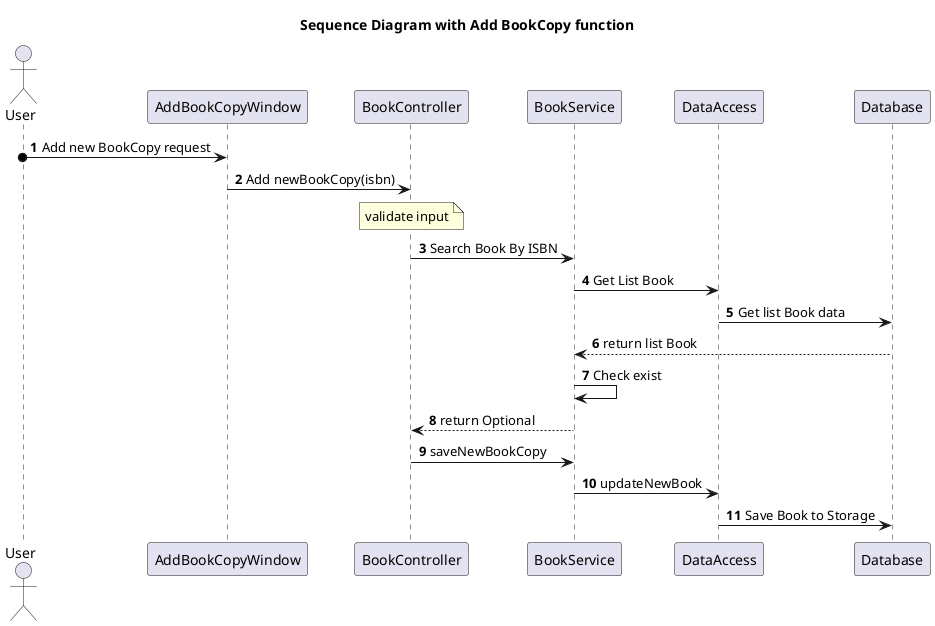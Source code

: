 @startuml

title Sequence Diagram with Add BookCopy function

autonumber 1 1

actor User
participant "AddBookCopyWindow" as bw
participant "BookController" as bc
participant "BookService" as bs
participant "DataAccess" as da
participant "Database" as db

User o-> bw: Add new BookCopy request
bw -> bc: Add newBookCopy(isbn)
note over bc: validate input
bc -> bs: Search Book By ISBN
bs -> da: Get List Book
da -> db: Get list Book data
db --> bs: return list Book
bs -> bs: Check exist
bs --> bc: return Optional
bc -> bs: saveNewBookCopy
bs -> da: updateNewBook
da -> db: Save Book to Storage

@enduml